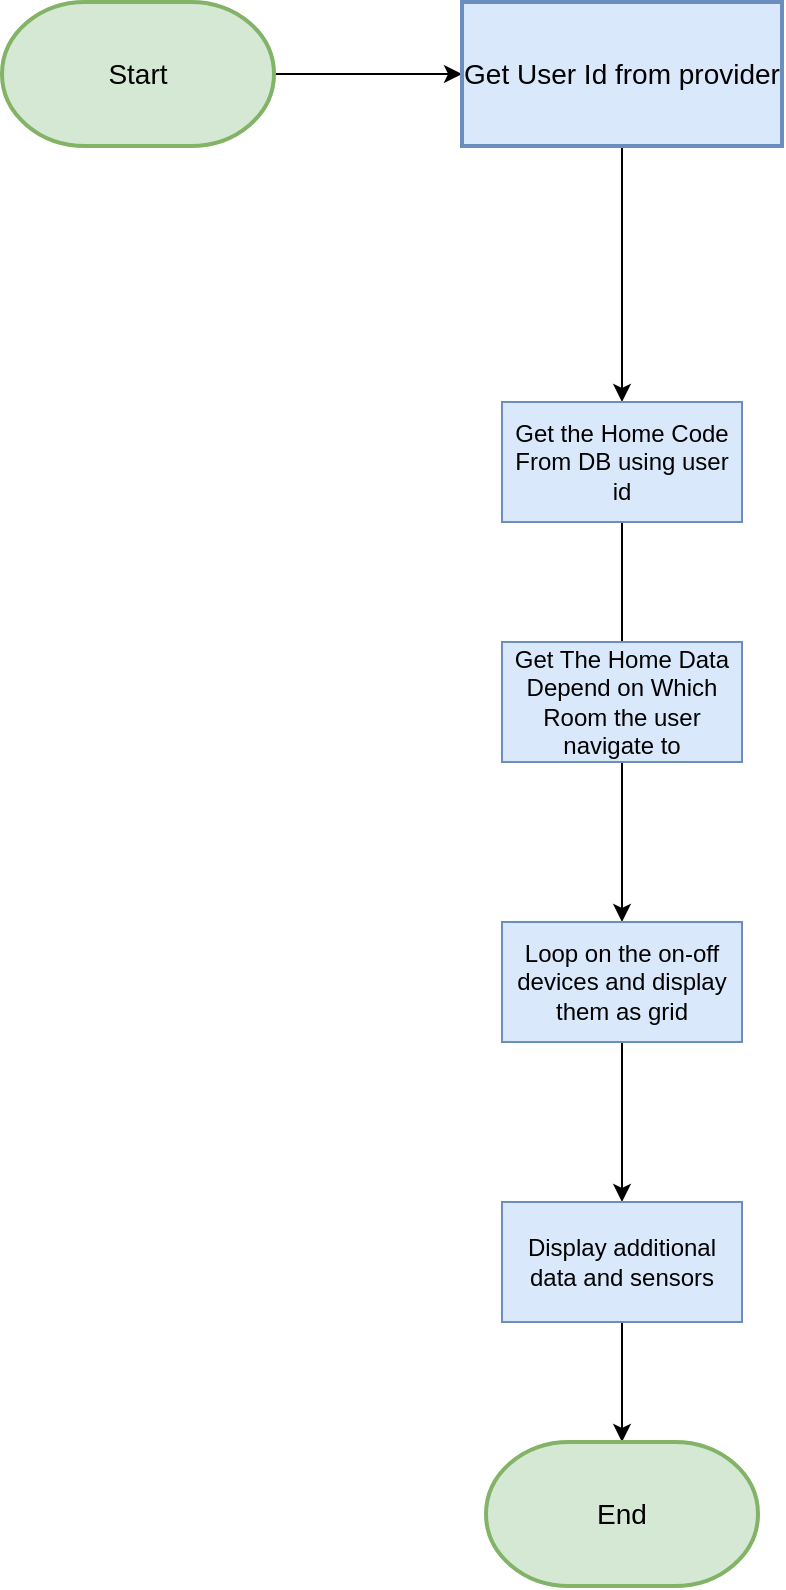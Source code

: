 <mxfile version="17.1.2" type="device"><diagram id="t7j2L4JfubOFlHkYtm2R" name="Page-1"><mxGraphModel dx="1422" dy="729" grid="1" gridSize="10" guides="1" tooltips="1" connect="1" arrows="1" fold="1" page="1" pageScale="1" pageWidth="850" pageHeight="1100" math="0" shadow="0"><root><mxCell id="0"/><mxCell id="1" parent="0"/><mxCell id="1Eam-E24t6o_verxcLax-2" value="" style="edgeStyle=orthogonalEdgeStyle;rounded=0;orthogonalLoop=1;jettySize=auto;html=1;" edge="1" parent="1" source="1Eam-E24t6o_verxcLax-3" target="1Eam-E24t6o_verxcLax-6"><mxGeometry relative="1" as="geometry"/></mxCell><mxCell id="1Eam-E24t6o_verxcLax-3" value="Start" style="fontSize=14;zwfType=basicShape;strokeWidth=2;html=1;shape=mxgraph.flowchart.terminator;whiteSpace=wrap;strokeColor=#82b366;fillColor=#d5e8d4;" vertex="1" parent="1"><mxGeometry x="90" y="10" width="136" height="72" as="geometry"/></mxCell><mxCell id="1Eam-E24t6o_verxcLax-4" value="" style="edgeStyle=orthogonalEdgeStyle;rounded=0;orthogonalLoop=1;jettySize=auto;html=1;" edge="1" parent="1" source="1Eam-E24t6o_verxcLax-6"><mxGeometry relative="1" as="geometry"><mxPoint x="400" y="210" as="targetPoint"/></mxGeometry></mxCell><mxCell id="1Eam-E24t6o_verxcLax-6" value="Get User Id from provider" style="fontSize=14;zwfType=basicShape;rounded=0;strokeWidth=2;strokeColor=#6c8ebf;whiteSpace=wrap;html=1;fillColor=#dae8fc;" vertex="1" parent="1"><mxGeometry x="320" y="10" width="160" height="72" as="geometry"/></mxCell><mxCell id="1Eam-E24t6o_verxcLax-18" style="edgeStyle=orthogonalEdgeStyle;rounded=0;orthogonalLoop=1;jettySize=auto;html=1;exitX=0.5;exitY=1;exitDx=0;exitDy=0;" edge="1" parent="1" source="1Eam-E24t6o_verxcLax-15"><mxGeometry relative="1" as="geometry"><mxPoint x="400" y="340" as="targetPoint"/></mxGeometry></mxCell><mxCell id="1Eam-E24t6o_verxcLax-15" value="Get the Home Code From DB using user id" style="rounded=0;whiteSpace=wrap;html=1;fillColor=#dae8fc;strokeColor=#6c8ebf;" vertex="1" parent="1"><mxGeometry x="340" y="210" width="120" height="60" as="geometry"/></mxCell><mxCell id="1Eam-E24t6o_verxcLax-21" value="" style="edgeStyle=orthogonalEdgeStyle;rounded=0;orthogonalLoop=1;jettySize=auto;html=1;" edge="1" parent="1" source="1Eam-E24t6o_verxcLax-19" target="1Eam-E24t6o_verxcLax-20"><mxGeometry relative="1" as="geometry"/></mxCell><mxCell id="1Eam-E24t6o_verxcLax-19" value="Get The Home Data Depend on Which Room the user navigate to" style="rounded=0;whiteSpace=wrap;html=1;fillColor=#dae8fc;strokeColor=#6c8ebf;" vertex="1" parent="1"><mxGeometry x="340" y="330" width="120" height="60" as="geometry"/></mxCell><mxCell id="1Eam-E24t6o_verxcLax-23" value="" style="edgeStyle=orthogonalEdgeStyle;rounded=0;orthogonalLoop=1;jettySize=auto;html=1;" edge="1" parent="1" source="1Eam-E24t6o_verxcLax-20" target="1Eam-E24t6o_verxcLax-22"><mxGeometry relative="1" as="geometry"/></mxCell><mxCell id="1Eam-E24t6o_verxcLax-20" value="Loop on the on-off devices and display them as grid" style="whiteSpace=wrap;html=1;fillColor=#dae8fc;strokeColor=#6c8ebf;rounded=0;" vertex="1" parent="1"><mxGeometry x="340" y="470" width="120" height="60" as="geometry"/></mxCell><mxCell id="1Eam-E24t6o_verxcLax-25" style="edgeStyle=orthogonalEdgeStyle;rounded=0;orthogonalLoop=1;jettySize=auto;html=1;entryX=0.5;entryY=0;entryDx=0;entryDy=0;entryPerimeter=0;" edge="1" parent="1" source="1Eam-E24t6o_verxcLax-22" target="1Eam-E24t6o_verxcLax-24"><mxGeometry relative="1" as="geometry"/></mxCell><mxCell id="1Eam-E24t6o_verxcLax-22" value="Display&amp;nbsp;additional data and sensors" style="whiteSpace=wrap;html=1;fillColor=#dae8fc;strokeColor=#6c8ebf;rounded=0;" vertex="1" parent="1"><mxGeometry x="340" y="610" width="120" height="60" as="geometry"/></mxCell><mxCell id="1Eam-E24t6o_verxcLax-24" value="End" style="fontSize=14;zwfType=basicShape;strokeWidth=2;html=1;shape=mxgraph.flowchart.terminator;whiteSpace=wrap;strokeColor=#82b366;fillColor=#d5e8d4;" vertex="1" parent="1"><mxGeometry x="332" y="730" width="136" height="72" as="geometry"/></mxCell></root></mxGraphModel></diagram></mxfile>